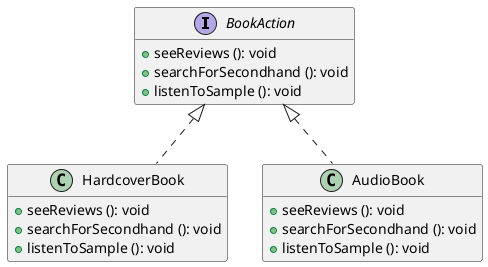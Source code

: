 @startuml

hide empty members
interface BookAction {
    + seeReviews (): void
    + searchForSecondhand (): void
    + listenToSample (): void
}

class HardcoverBook implements BookAction {
    + seeReviews (): void
    + searchForSecondhand (): void
    + listenToSample (): void
}

class AudioBook implements BookAction {
    + seeReviews (): void
    + searchForSecondhand (): void
    + listenToSample (): void
}

@enduml